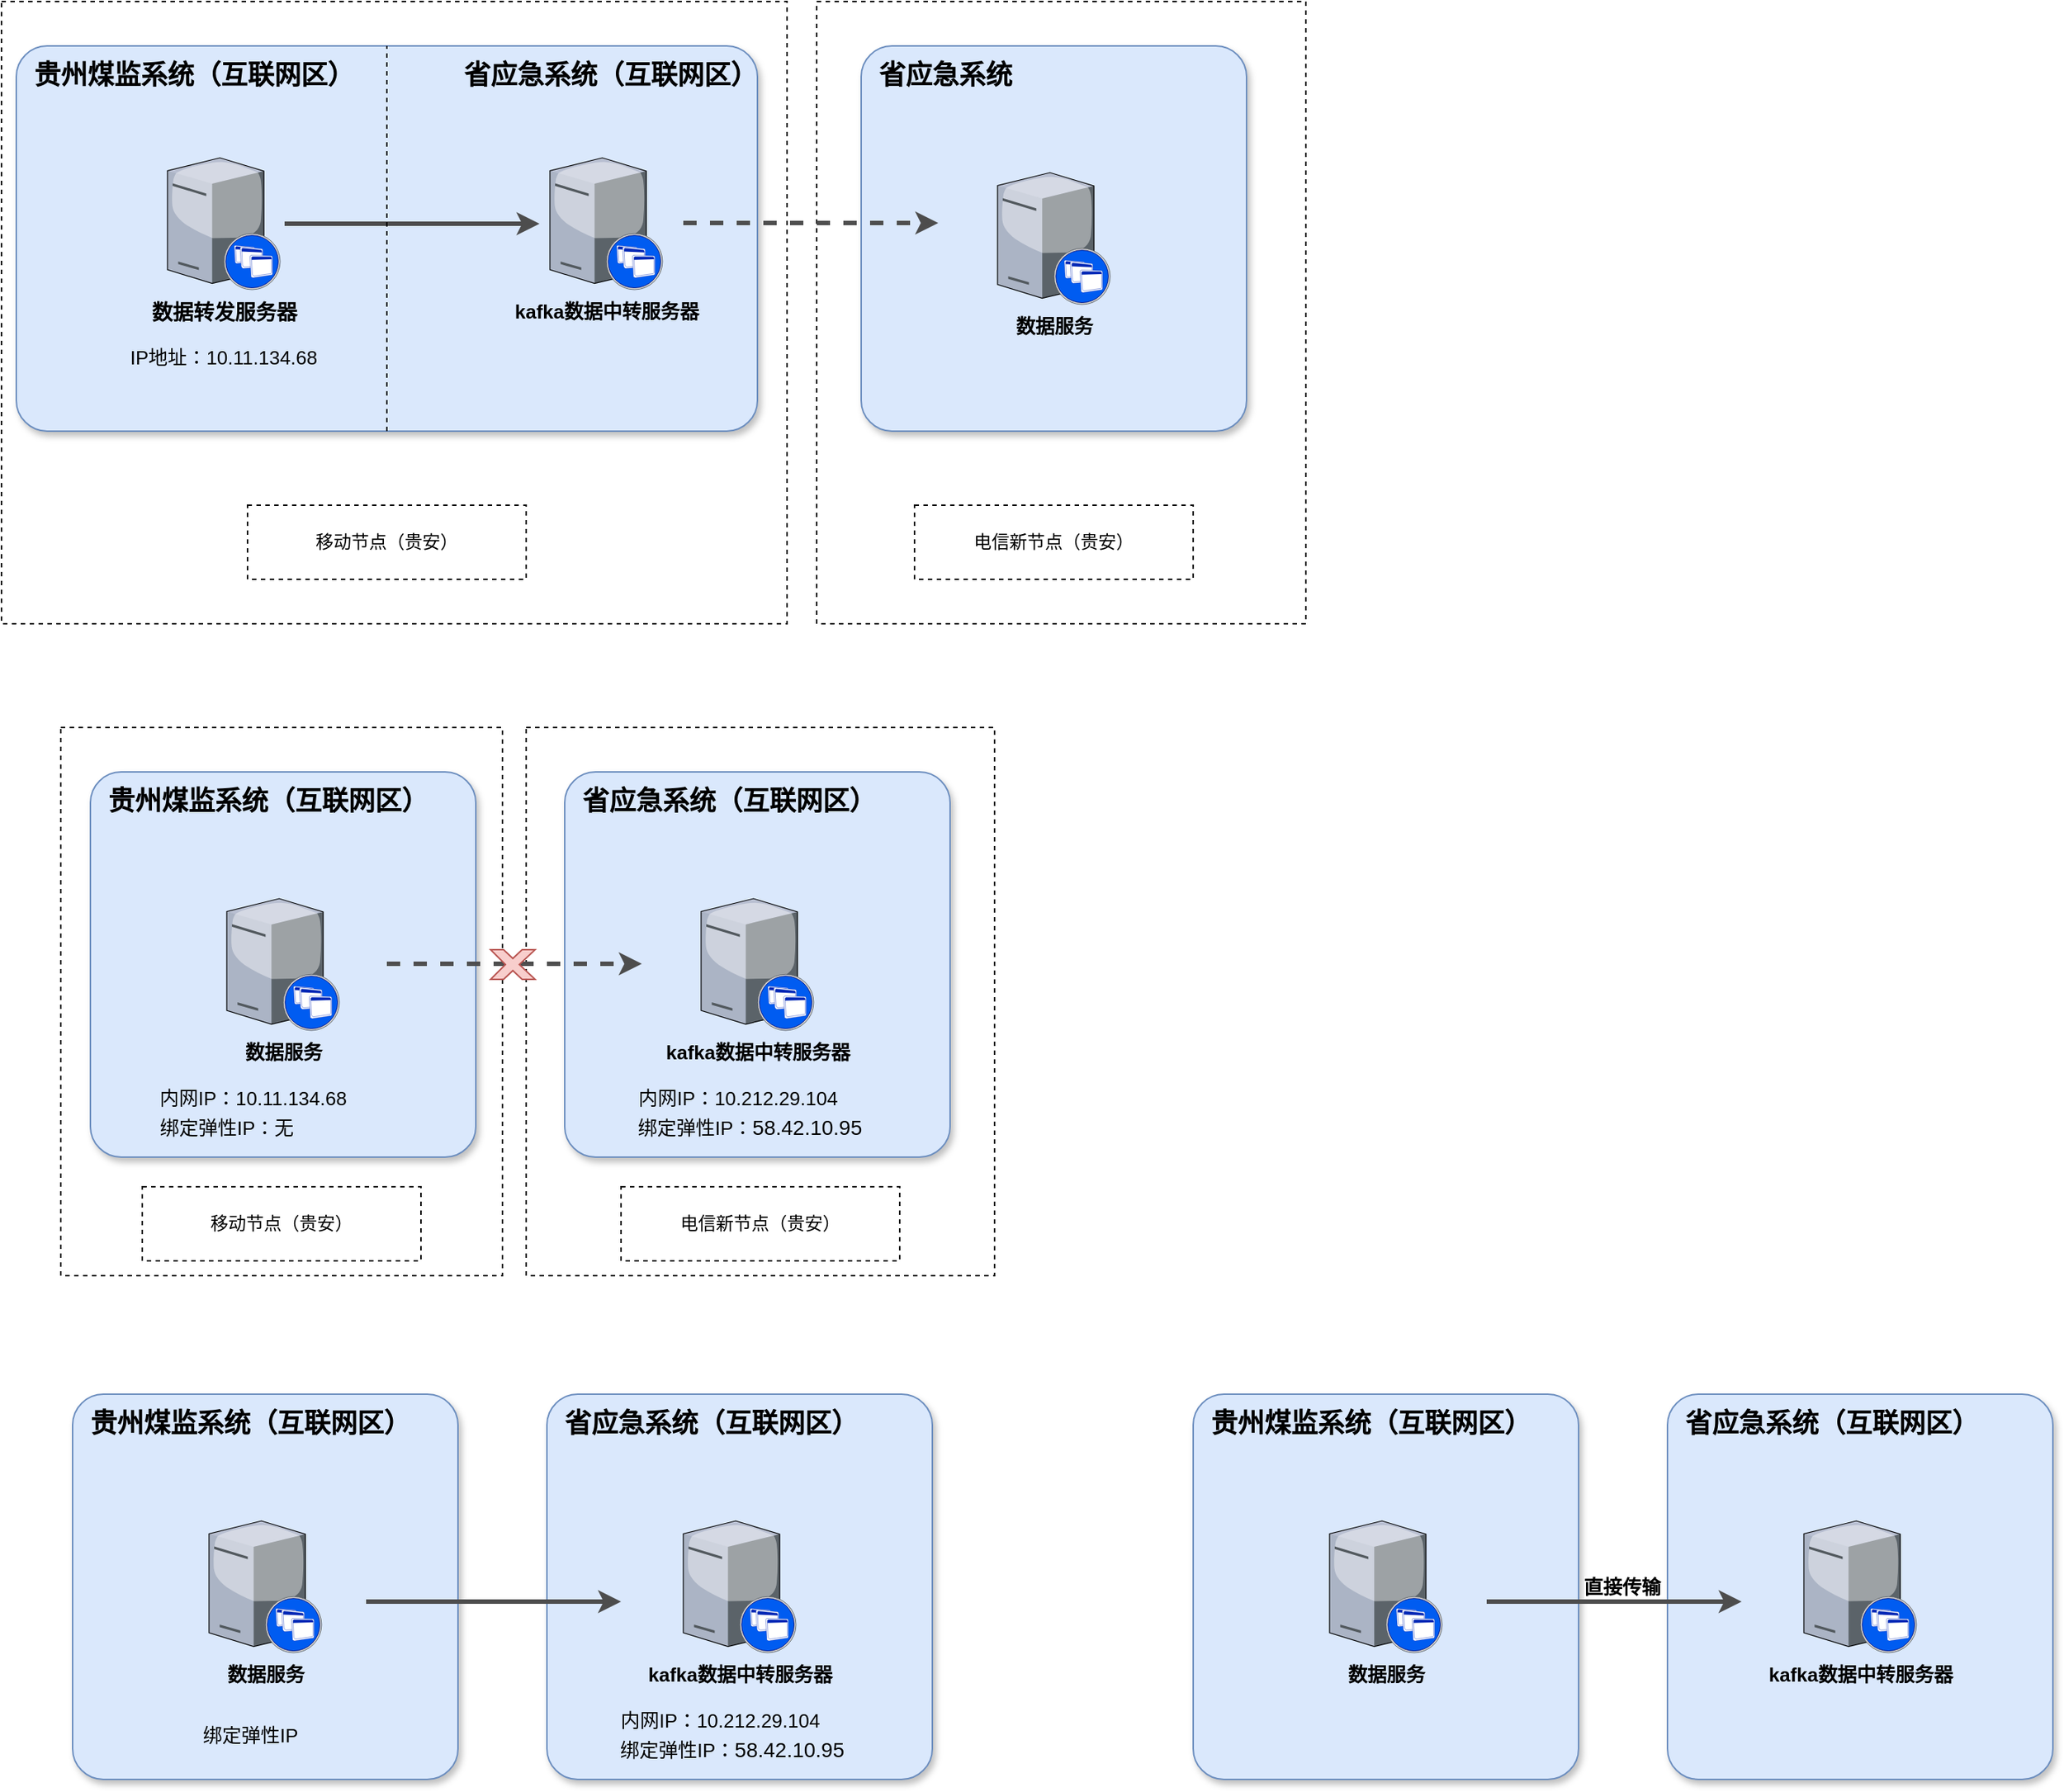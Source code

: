 <mxfile version="14.9.8" type="github">
  <diagram id="VISUZU8R3aiFxQQqJCOe" name="第 1 页">
    <mxGraphModel dx="1422" dy="794" grid="1" gridSize="10" guides="1" tooltips="1" connect="1" arrows="1" fold="1" page="1" pageScale="1" pageWidth="827" pageHeight="1169" math="0" shadow="0">
      <root>
        <mxCell id="xZkSoX7DHiOwvbAGQuAA-0" />
        <mxCell id="xZkSoX7DHiOwvbAGQuAA-1" parent="xZkSoX7DHiOwvbAGQuAA-0" />
        <mxCell id="ZuYuuG7QNHx2yutmPeEu-13" value="" style="whiteSpace=wrap;html=1;align=center;verticalAlign=middle;dashed=1;" parent="xZkSoX7DHiOwvbAGQuAA-1" vertex="1">
          <mxGeometry x="384" y="500" width="316" height="370" as="geometry" />
        </mxCell>
        <mxCell id="ZuYuuG7QNHx2yutmPeEu-12" value="移动节点（贵安）" style="whiteSpace=wrap;html=1;align=center;verticalAlign=middle;dashed=1;" parent="xZkSoX7DHiOwvbAGQuAA-1" vertex="1">
          <mxGeometry x="70" y="500" width="298" height="370" as="geometry" />
        </mxCell>
        <mxCell id="j8P0HK5jadvVp34utioJ-18" value="" style="whiteSpace=wrap;html=1;align=center;verticalAlign=middle;dashed=1;" parent="xZkSoX7DHiOwvbAGQuAA-1" vertex="1">
          <mxGeometry x="580" y="10" width="330" height="420" as="geometry" />
        </mxCell>
        <mxCell id="j8P0HK5jadvVp34utioJ-17" value="移动节点（贵安）" style="whiteSpace=wrap;html=1;align=center;verticalAlign=middle;dashed=1;" parent="xZkSoX7DHiOwvbAGQuAA-1" vertex="1">
          <mxGeometry x="30" y="10" width="530" height="420" as="geometry" />
        </mxCell>
        <mxCell id="zKLTJNkcZLsa2kkeP2Qj-1" value="" style="rounded=1;whiteSpace=wrap;html=1;fillColor=#dae8fc;strokeColor=#6c8ebf;shadow=1;arcSize=8;" parent="xZkSoX7DHiOwvbAGQuAA-1" vertex="1">
          <mxGeometry x="40" y="40" width="500" height="260" as="geometry" />
        </mxCell>
        <mxCell id="zKLTJNkcZLsa2kkeP2Qj-4" style="edgeStyle=orthogonalEdgeStyle;rounded=0;orthogonalLoop=1;jettySize=auto;html=1;fontSize=18;strokeWidth=3;strokeColor=#4D4D4D;" parent="xZkSoX7DHiOwvbAGQuAA-1" edge="1">
          <mxGeometry relative="1" as="geometry">
            <mxPoint x="221" y="160" as="sourcePoint" />
            <mxPoint x="393" y="160" as="targetPoint" />
          </mxGeometry>
        </mxCell>
        <mxCell id="zKLTJNkcZLsa2kkeP2Qj-0" value="数据转发服务器" style="verticalLabelPosition=bottom;aspect=fixed;html=1;verticalAlign=top;strokeColor=none;align=center;outlineConnect=0;shape=mxgraph.citrix.xenapp_server;fontStyle=1;fontSize=14;" parent="xZkSoX7DHiOwvbAGQuAA-1" vertex="1">
          <mxGeometry x="142" y="115.5" width="76" height="89" as="geometry" />
        </mxCell>
        <mxCell id="zKLTJNkcZLsa2kkeP2Qj-2" value="贵州煤监系统（互联网区）" style="text;html=1;strokeColor=none;fillColor=none;align=left;verticalAlign=middle;whiteSpace=wrap;rounded=0;shadow=1;fontStyle=1;fontSize=18;" parent="xZkSoX7DHiOwvbAGQuAA-1" vertex="1">
          <mxGeometry x="50" y="50" width="220" height="20" as="geometry" />
        </mxCell>
        <mxCell id="zKLTJNkcZLsa2kkeP2Qj-6" value="kafka数据中转服务器" style="verticalLabelPosition=bottom;aspect=fixed;html=1;verticalAlign=top;strokeColor=none;align=center;outlineConnect=0;shape=mxgraph.citrix.xenapp_server;fontSize=13;fontStyle=1" parent="xZkSoX7DHiOwvbAGQuAA-1" vertex="1">
          <mxGeometry x="400" y="115.5" width="76" height="89" as="geometry" />
        </mxCell>
        <mxCell id="zKLTJNkcZLsa2kkeP2Qj-7" value="省应急系统（互联网区）" style="text;html=1;strokeColor=none;fillColor=none;align=left;verticalAlign=middle;whiteSpace=wrap;rounded=0;shadow=1;fontStyle=1;fontSize=18;" parent="xZkSoX7DHiOwvbAGQuAA-1" vertex="1">
          <mxGeometry x="340" y="50" width="220" height="20" as="geometry" />
        </mxCell>
        <mxCell id="j8P0HK5jadvVp34utioJ-2" value="移动节点（贵安）" style="whiteSpace=wrap;html=1;align=center;verticalAlign=middle;dashed=1;" parent="xZkSoX7DHiOwvbAGQuAA-1" vertex="1">
          <mxGeometry x="196" y="350" width="188" height="50" as="geometry" />
        </mxCell>
        <mxCell id="j8P0HK5jadvVp34utioJ-5" value="电信新节点（贵安）" style="whiteSpace=wrap;html=1;align=center;verticalAlign=middle;dashed=1;" parent="xZkSoX7DHiOwvbAGQuAA-1" vertex="1">
          <mxGeometry x="646" y="350" width="188" height="50" as="geometry" />
        </mxCell>
        <mxCell id="j8P0HK5jadvVp34utioJ-9" value="" style="rounded=1;whiteSpace=wrap;html=1;fillColor=#dae8fc;strokeColor=#6c8ebf;shadow=1;arcSize=8;" parent="xZkSoX7DHiOwvbAGQuAA-1" vertex="1">
          <mxGeometry x="610" y="40" width="260" height="260" as="geometry" />
        </mxCell>
        <mxCell id="j8P0HK5jadvVp34utioJ-10" value="省应急系统" style="text;html=1;strokeColor=none;fillColor=none;align=left;verticalAlign=middle;whiteSpace=wrap;rounded=0;shadow=1;fontStyle=1;fontSize=18;" parent="xZkSoX7DHiOwvbAGQuAA-1" vertex="1">
          <mxGeometry x="620" y="50" width="220" height="20" as="geometry" />
        </mxCell>
        <mxCell id="j8P0HK5jadvVp34utioJ-11" value="数据服务" style="verticalLabelPosition=bottom;aspect=fixed;html=1;verticalAlign=top;strokeColor=none;align=center;outlineConnect=0;shape=mxgraph.citrix.xenapp_server;fontSize=13;fontStyle=1" parent="xZkSoX7DHiOwvbAGQuAA-1" vertex="1">
          <mxGeometry x="702" y="125.5" width="76" height="89" as="geometry" />
        </mxCell>
        <mxCell id="j8P0HK5jadvVp34utioJ-13" style="edgeStyle=orthogonalEdgeStyle;rounded=0;orthogonalLoop=1;jettySize=auto;html=1;fontSize=18;strokeWidth=3;strokeColor=#4D4D4D;dashed=1;" parent="xZkSoX7DHiOwvbAGQuAA-1" edge="1">
          <mxGeometry relative="1" as="geometry">
            <mxPoint x="490" y="159.5" as="sourcePoint" />
            <mxPoint x="662" y="159.5" as="targetPoint" />
          </mxGeometry>
        </mxCell>
        <mxCell id="j8P0HK5jadvVp34utioJ-21" value="" style="endArrow=none;dashed=1;html=1;entryX=0.5;entryY=0;entryDx=0;entryDy=0;exitX=0.5;exitY=1;exitDx=0;exitDy=0;" parent="xZkSoX7DHiOwvbAGQuAA-1" source="zKLTJNkcZLsa2kkeP2Qj-1" target="zKLTJNkcZLsa2kkeP2Qj-1" edge="1">
          <mxGeometry width="50" height="50" relative="1" as="geometry">
            <mxPoint x="290" y="255" as="sourcePoint" />
            <mxPoint x="330" y="204.5" as="targetPoint" />
          </mxGeometry>
        </mxCell>
        <mxCell id="ZuYuuG7QNHx2yutmPeEu-0" value="" style="rounded=1;whiteSpace=wrap;html=1;fillColor=#dae8fc;strokeColor=#6c8ebf;shadow=1;arcSize=8;" parent="xZkSoX7DHiOwvbAGQuAA-1" vertex="1">
          <mxGeometry x="410" y="530" width="260" height="260" as="geometry" />
        </mxCell>
        <mxCell id="ZuYuuG7QNHx2yutmPeEu-1" value="省应急系统（互联网区）" style="text;html=1;strokeColor=none;fillColor=none;align=left;verticalAlign=middle;whiteSpace=wrap;rounded=0;shadow=1;fontStyle=1;fontSize=18;" parent="xZkSoX7DHiOwvbAGQuAA-1" vertex="1">
          <mxGeometry x="420" y="540" width="220" height="20" as="geometry" />
        </mxCell>
        <mxCell id="ZuYuuG7QNHx2yutmPeEu-2" value="kafka数据中转服务器&lt;br&gt;" style="verticalLabelPosition=bottom;aspect=fixed;html=1;verticalAlign=top;strokeColor=none;align=center;outlineConnect=0;shape=mxgraph.citrix.xenapp_server;fontSize=13;fontStyle=1" parent="xZkSoX7DHiOwvbAGQuAA-1" vertex="1">
          <mxGeometry x="502" y="615.5" width="76" height="89" as="geometry" />
        </mxCell>
        <mxCell id="ZuYuuG7QNHx2yutmPeEu-3" value="" style="rounded=1;whiteSpace=wrap;html=1;fillColor=#dae8fc;strokeColor=#6c8ebf;shadow=1;arcSize=8;" parent="xZkSoX7DHiOwvbAGQuAA-1" vertex="1">
          <mxGeometry x="90" y="530" width="260" height="260" as="geometry" />
        </mxCell>
        <mxCell id="ZuYuuG7QNHx2yutmPeEu-4" value="贵州煤监系统（互联网区）" style="text;html=1;strokeColor=none;fillColor=none;align=left;verticalAlign=middle;whiteSpace=wrap;rounded=0;shadow=1;fontStyle=1;fontSize=18;" parent="xZkSoX7DHiOwvbAGQuAA-1" vertex="1">
          <mxGeometry x="100" y="540" width="220" height="20" as="geometry" />
        </mxCell>
        <mxCell id="ZuYuuG7QNHx2yutmPeEu-5" value="数据服务" style="verticalLabelPosition=bottom;aspect=fixed;html=1;verticalAlign=top;strokeColor=none;align=center;outlineConnect=0;shape=mxgraph.citrix.xenapp_server;fontSize=13;fontStyle=1" parent="xZkSoX7DHiOwvbAGQuAA-1" vertex="1">
          <mxGeometry x="182" y="615.5" width="76" height="89" as="geometry" />
        </mxCell>
        <mxCell id="ZuYuuG7QNHx2yutmPeEu-6" value="&lt;font style=&quot;font-size: 13px&quot;&gt;内网IP&lt;font face=&quot;仿宋&quot; style=&quot;font-size: 13px&quot;&gt;：&lt;/font&gt;10.212.29.104&lt;/font&gt;" style="text;html=1;strokeColor=none;fillColor=none;align=center;verticalAlign=middle;whiteSpace=wrap;rounded=0;" parent="xZkSoX7DHiOwvbAGQuAA-1" vertex="1">
          <mxGeometry x="417" y="740" width="220" height="20" as="geometry" />
        </mxCell>
        <mxCell id="ZuYuuG7QNHx2yutmPeEu-7" value="&lt;p class=&quot;MsoNormal&quot; style=&quot;font-size: 13px&quot;&gt;&lt;span&gt;&amp;nbsp; &amp;nbsp; &amp;nbsp; 内网IP&lt;/span&gt;&lt;span&gt;&lt;font face=&quot;仿宋&quot; style=&quot;font-size: 13px&quot;&gt;：&lt;/font&gt;&lt;/span&gt;&lt;span&gt;10.11.134.68&lt;/span&gt;&lt;/p&gt;" style="text;html=1;strokeColor=none;fillColor=none;align=center;verticalAlign=middle;whiteSpace=wrap;rounded=0;" parent="xZkSoX7DHiOwvbAGQuAA-1" vertex="1">
          <mxGeometry x="79" y="740" width="220" height="20" as="geometry" />
        </mxCell>
        <mxCell id="ZuYuuG7QNHx2yutmPeEu-8" style="edgeStyle=orthogonalEdgeStyle;rounded=0;orthogonalLoop=1;jettySize=auto;html=1;fontSize=18;strokeWidth=3;strokeColor=#4D4D4D;dashed=1;" parent="xZkSoX7DHiOwvbAGQuAA-1" edge="1">
          <mxGeometry relative="1" as="geometry">
            <mxPoint x="290" y="659.5" as="sourcePoint" />
            <mxPoint x="462" y="659.5" as="targetPoint" />
          </mxGeometry>
        </mxCell>
        <mxCell id="ZuYuuG7QNHx2yutmPeEu-11" value="" style="verticalLabelPosition=bottom;verticalAlign=top;html=1;shape=mxgraph.basic.x;fillColor=#f8cecc;strokeColor=#b85450;" parent="xZkSoX7DHiOwvbAGQuAA-1" vertex="1">
          <mxGeometry x="360" y="650" width="30" height="20" as="geometry" />
        </mxCell>
        <mxCell id="ZuYuuG7QNHx2yutmPeEu-14" value="电信新节点（贵安）" style="whiteSpace=wrap;html=1;align=center;verticalAlign=middle;dashed=1;" parent="xZkSoX7DHiOwvbAGQuAA-1" vertex="1">
          <mxGeometry x="448" y="810" width="188" height="50" as="geometry" />
        </mxCell>
        <mxCell id="ZuYuuG7QNHx2yutmPeEu-15" value="移动节点（贵安）" style="whiteSpace=wrap;html=1;align=center;verticalAlign=middle;dashed=1;" parent="xZkSoX7DHiOwvbAGQuAA-1" vertex="1">
          <mxGeometry x="125" y="810" width="188" height="50" as="geometry" />
        </mxCell>
        <mxCell id="ZuYuuG7QNHx2yutmPeEu-16" value="&lt;p class=&quot;MsoNormal&quot; style=&quot;font-size: 13px&quot;&gt;&lt;span&gt;IP&lt;/span&gt;&lt;span&gt;&lt;font face=&quot;仿宋&quot; style=&quot;font-size: 13px&quot;&gt;地址&lt;/font&gt;&lt;/span&gt;&lt;span&gt;&lt;font face=&quot;仿宋&quot; style=&quot;font-size: 13px&quot;&gt;：&lt;/font&gt;&lt;/span&gt;&lt;span&gt;10.11.134.68&lt;/span&gt;&lt;/p&gt;" style="text;html=1;strokeColor=none;fillColor=none;align=center;verticalAlign=middle;whiteSpace=wrap;rounded=0;" parent="xZkSoX7DHiOwvbAGQuAA-1" vertex="1">
          <mxGeometry x="95" y="240" width="170" height="20" as="geometry" />
        </mxCell>
        <mxCell id="ZuYuuG7QNHx2yutmPeEu-17" value="&lt;span style=&quot;font-size: 13px&quot;&gt;绑定弹性IP：&lt;/span&gt;&lt;span&gt;&lt;font style=&quot;font-size: 14px&quot;&gt;58.42.10.95&lt;/font&gt;&lt;/span&gt;" style="text;html=1;strokeColor=none;fillColor=none;align=center;verticalAlign=middle;whiteSpace=wrap;rounded=0;" parent="xZkSoX7DHiOwvbAGQuAA-1" vertex="1">
          <mxGeometry x="425" y="760" width="220" height="20" as="geometry" />
        </mxCell>
        <mxCell id="ZuYuuG7QNHx2yutmPeEu-18" value="&lt;font style=&quot;font-size: 13px&quot;&gt;绑定弹性IP：无&lt;/font&gt;" style="text;html=1;strokeColor=none;fillColor=none;align=center;verticalAlign=middle;whiteSpace=wrap;rounded=0;" parent="xZkSoX7DHiOwvbAGQuAA-1" vertex="1">
          <mxGeometry x="72" y="760" width="220" height="20" as="geometry" />
        </mxCell>
        <mxCell id="ZuYuuG7QNHx2yutmPeEu-29" value="" style="rounded=1;whiteSpace=wrap;html=1;fillColor=#dae8fc;strokeColor=#6c8ebf;shadow=1;arcSize=8;" parent="xZkSoX7DHiOwvbAGQuAA-1" vertex="1">
          <mxGeometry x="398" y="950" width="260" height="260" as="geometry" />
        </mxCell>
        <mxCell id="ZuYuuG7QNHx2yutmPeEu-30" value="省应急系统（互联网区）" style="text;html=1;strokeColor=none;fillColor=none;align=left;verticalAlign=middle;whiteSpace=wrap;rounded=0;shadow=1;fontStyle=1;fontSize=18;" parent="xZkSoX7DHiOwvbAGQuAA-1" vertex="1">
          <mxGeometry x="408" y="960" width="220" height="20" as="geometry" />
        </mxCell>
        <mxCell id="ZuYuuG7QNHx2yutmPeEu-31" value="kafka数据中转服务器&lt;br&gt;" style="verticalLabelPosition=bottom;aspect=fixed;html=1;verticalAlign=top;strokeColor=none;align=center;outlineConnect=0;shape=mxgraph.citrix.xenapp_server;fontSize=13;fontStyle=1" parent="xZkSoX7DHiOwvbAGQuAA-1" vertex="1">
          <mxGeometry x="490" y="1035.5" width="76" height="89" as="geometry" />
        </mxCell>
        <mxCell id="ZuYuuG7QNHx2yutmPeEu-32" value="" style="rounded=1;whiteSpace=wrap;html=1;fillColor=#dae8fc;strokeColor=#6c8ebf;shadow=1;arcSize=8;" parent="xZkSoX7DHiOwvbAGQuAA-1" vertex="1">
          <mxGeometry x="78" y="950" width="260" height="260" as="geometry" />
        </mxCell>
        <mxCell id="ZuYuuG7QNHx2yutmPeEu-33" value="贵州煤监系统（互联网区）" style="text;html=1;strokeColor=none;fillColor=none;align=left;verticalAlign=middle;whiteSpace=wrap;rounded=0;shadow=1;fontStyle=1;fontSize=18;" parent="xZkSoX7DHiOwvbAGQuAA-1" vertex="1">
          <mxGeometry x="88" y="960" width="220" height="20" as="geometry" />
        </mxCell>
        <mxCell id="ZuYuuG7QNHx2yutmPeEu-34" value="数据服务" style="verticalLabelPosition=bottom;aspect=fixed;html=1;verticalAlign=top;strokeColor=none;align=center;outlineConnect=0;shape=mxgraph.citrix.xenapp_server;fontSize=13;fontStyle=1" parent="xZkSoX7DHiOwvbAGQuAA-1" vertex="1">
          <mxGeometry x="170" y="1035.5" width="76" height="89" as="geometry" />
        </mxCell>
        <mxCell id="ZuYuuG7QNHx2yutmPeEu-35" value="&lt;font style=&quot;font-size: 13px&quot;&gt;内网IP&lt;font face=&quot;仿宋&quot; style=&quot;font-size: 13px&quot;&gt;：&lt;/font&gt;10.212.29.104&lt;/font&gt;" style="text;html=1;strokeColor=none;fillColor=none;align=center;verticalAlign=middle;whiteSpace=wrap;rounded=0;" parent="xZkSoX7DHiOwvbAGQuAA-1" vertex="1">
          <mxGeometry x="405" y="1160" width="220" height="20" as="geometry" />
        </mxCell>
        <mxCell id="ZuYuuG7QNHx2yutmPeEu-39" value="&lt;span style=&quot;font-size: 13px&quot;&gt;绑定弹性IP：&lt;/span&gt;&lt;span&gt;&lt;font style=&quot;font-size: 14px&quot;&gt;58.42.10.95&lt;/font&gt;&lt;/span&gt;" style="text;html=1;strokeColor=none;fillColor=none;align=center;verticalAlign=middle;whiteSpace=wrap;rounded=0;" parent="xZkSoX7DHiOwvbAGQuAA-1" vertex="1">
          <mxGeometry x="413" y="1180" width="220" height="20" as="geometry" />
        </mxCell>
        <mxCell id="ZuYuuG7QNHx2yutmPeEu-40" value="&lt;font style=&quot;font-size: 13px&quot;&gt;绑定弹性IP&lt;/font&gt;" style="text;html=1;strokeColor=none;fillColor=none;align=center;verticalAlign=middle;whiteSpace=wrap;rounded=0;" parent="xZkSoX7DHiOwvbAGQuAA-1" vertex="1">
          <mxGeometry x="88" y="1170" width="220" height="20" as="geometry" />
        </mxCell>
        <mxCell id="ZuYuuG7QNHx2yutmPeEu-42" style="edgeStyle=orthogonalEdgeStyle;rounded=0;orthogonalLoop=1;jettySize=auto;html=1;fontSize=18;strokeWidth=3;strokeColor=#4D4D4D;" parent="xZkSoX7DHiOwvbAGQuAA-1" edge="1">
          <mxGeometry relative="1" as="geometry">
            <mxPoint x="276" y="1090" as="sourcePoint" />
            <mxPoint x="448" y="1090" as="targetPoint" />
          </mxGeometry>
        </mxCell>
        <mxCell id="xLSClXxAlUJoiw8UMhFV-0" value="" style="rounded=1;whiteSpace=wrap;html=1;fillColor=#dae8fc;strokeColor=#6c8ebf;shadow=1;arcSize=8;" parent="xZkSoX7DHiOwvbAGQuAA-1" vertex="1">
          <mxGeometry x="1154" y="950" width="260" height="260" as="geometry" />
        </mxCell>
        <mxCell id="xLSClXxAlUJoiw8UMhFV-1" value="省应急系统（互联网区）" style="text;html=1;strokeColor=none;fillColor=none;align=left;verticalAlign=middle;whiteSpace=wrap;rounded=0;shadow=1;fontStyle=1;fontSize=18;" parent="xZkSoX7DHiOwvbAGQuAA-1" vertex="1">
          <mxGeometry x="1164" y="960" width="220" height="20" as="geometry" />
        </mxCell>
        <mxCell id="xLSClXxAlUJoiw8UMhFV-2" value="kafka数据中转服务器&lt;br&gt;" style="verticalLabelPosition=bottom;aspect=fixed;html=1;verticalAlign=top;strokeColor=none;align=center;outlineConnect=0;shape=mxgraph.citrix.xenapp_server;fontSize=13;fontStyle=1" parent="xZkSoX7DHiOwvbAGQuAA-1" vertex="1">
          <mxGeometry x="1246" y="1035.5" width="76" height="89" as="geometry" />
        </mxCell>
        <mxCell id="xLSClXxAlUJoiw8UMhFV-3" value="" style="rounded=1;whiteSpace=wrap;html=1;fillColor=#dae8fc;strokeColor=#6c8ebf;shadow=1;arcSize=8;" parent="xZkSoX7DHiOwvbAGQuAA-1" vertex="1">
          <mxGeometry x="834" y="950" width="260" height="260" as="geometry" />
        </mxCell>
        <mxCell id="xLSClXxAlUJoiw8UMhFV-4" value="贵州煤监系统（互联网区）" style="text;html=1;strokeColor=none;fillColor=none;align=left;verticalAlign=middle;whiteSpace=wrap;rounded=0;shadow=1;fontStyle=1;fontSize=18;" parent="xZkSoX7DHiOwvbAGQuAA-1" vertex="1">
          <mxGeometry x="844" y="960" width="220" height="20" as="geometry" />
        </mxCell>
        <mxCell id="xLSClXxAlUJoiw8UMhFV-5" value="数据服务" style="verticalLabelPosition=bottom;aspect=fixed;html=1;verticalAlign=top;strokeColor=none;align=center;outlineConnect=0;shape=mxgraph.citrix.xenapp_server;fontSize=13;fontStyle=1" parent="xZkSoX7DHiOwvbAGQuAA-1" vertex="1">
          <mxGeometry x="926" y="1035.5" width="76" height="89" as="geometry" />
        </mxCell>
        <mxCell id="xLSClXxAlUJoiw8UMhFV-9" style="edgeStyle=orthogonalEdgeStyle;rounded=0;orthogonalLoop=1;jettySize=auto;html=1;fontSize=18;strokeWidth=3;strokeColor=#4D4D4D;" parent="xZkSoX7DHiOwvbAGQuAA-1" edge="1">
          <mxGeometry relative="1" as="geometry">
            <mxPoint x="1032" y="1090" as="sourcePoint" />
            <mxPoint x="1204" y="1090" as="targetPoint" />
          </mxGeometry>
        </mxCell>
        <mxCell id="xLSClXxAlUJoiw8UMhFV-12" value="直接传输" style="edgeLabel;html=1;align=center;verticalAlign=middle;resizable=0;points=[];fontSize=13;fontStyle=1" parent="xLSClXxAlUJoiw8UMhFV-9" vertex="1" connectable="0">
          <mxGeometry x="0.209" relative="1" as="geometry">
            <mxPoint x="-13" y="-10" as="offset" />
          </mxGeometry>
        </mxCell>
      </root>
    </mxGraphModel>
  </diagram>
</mxfile>
